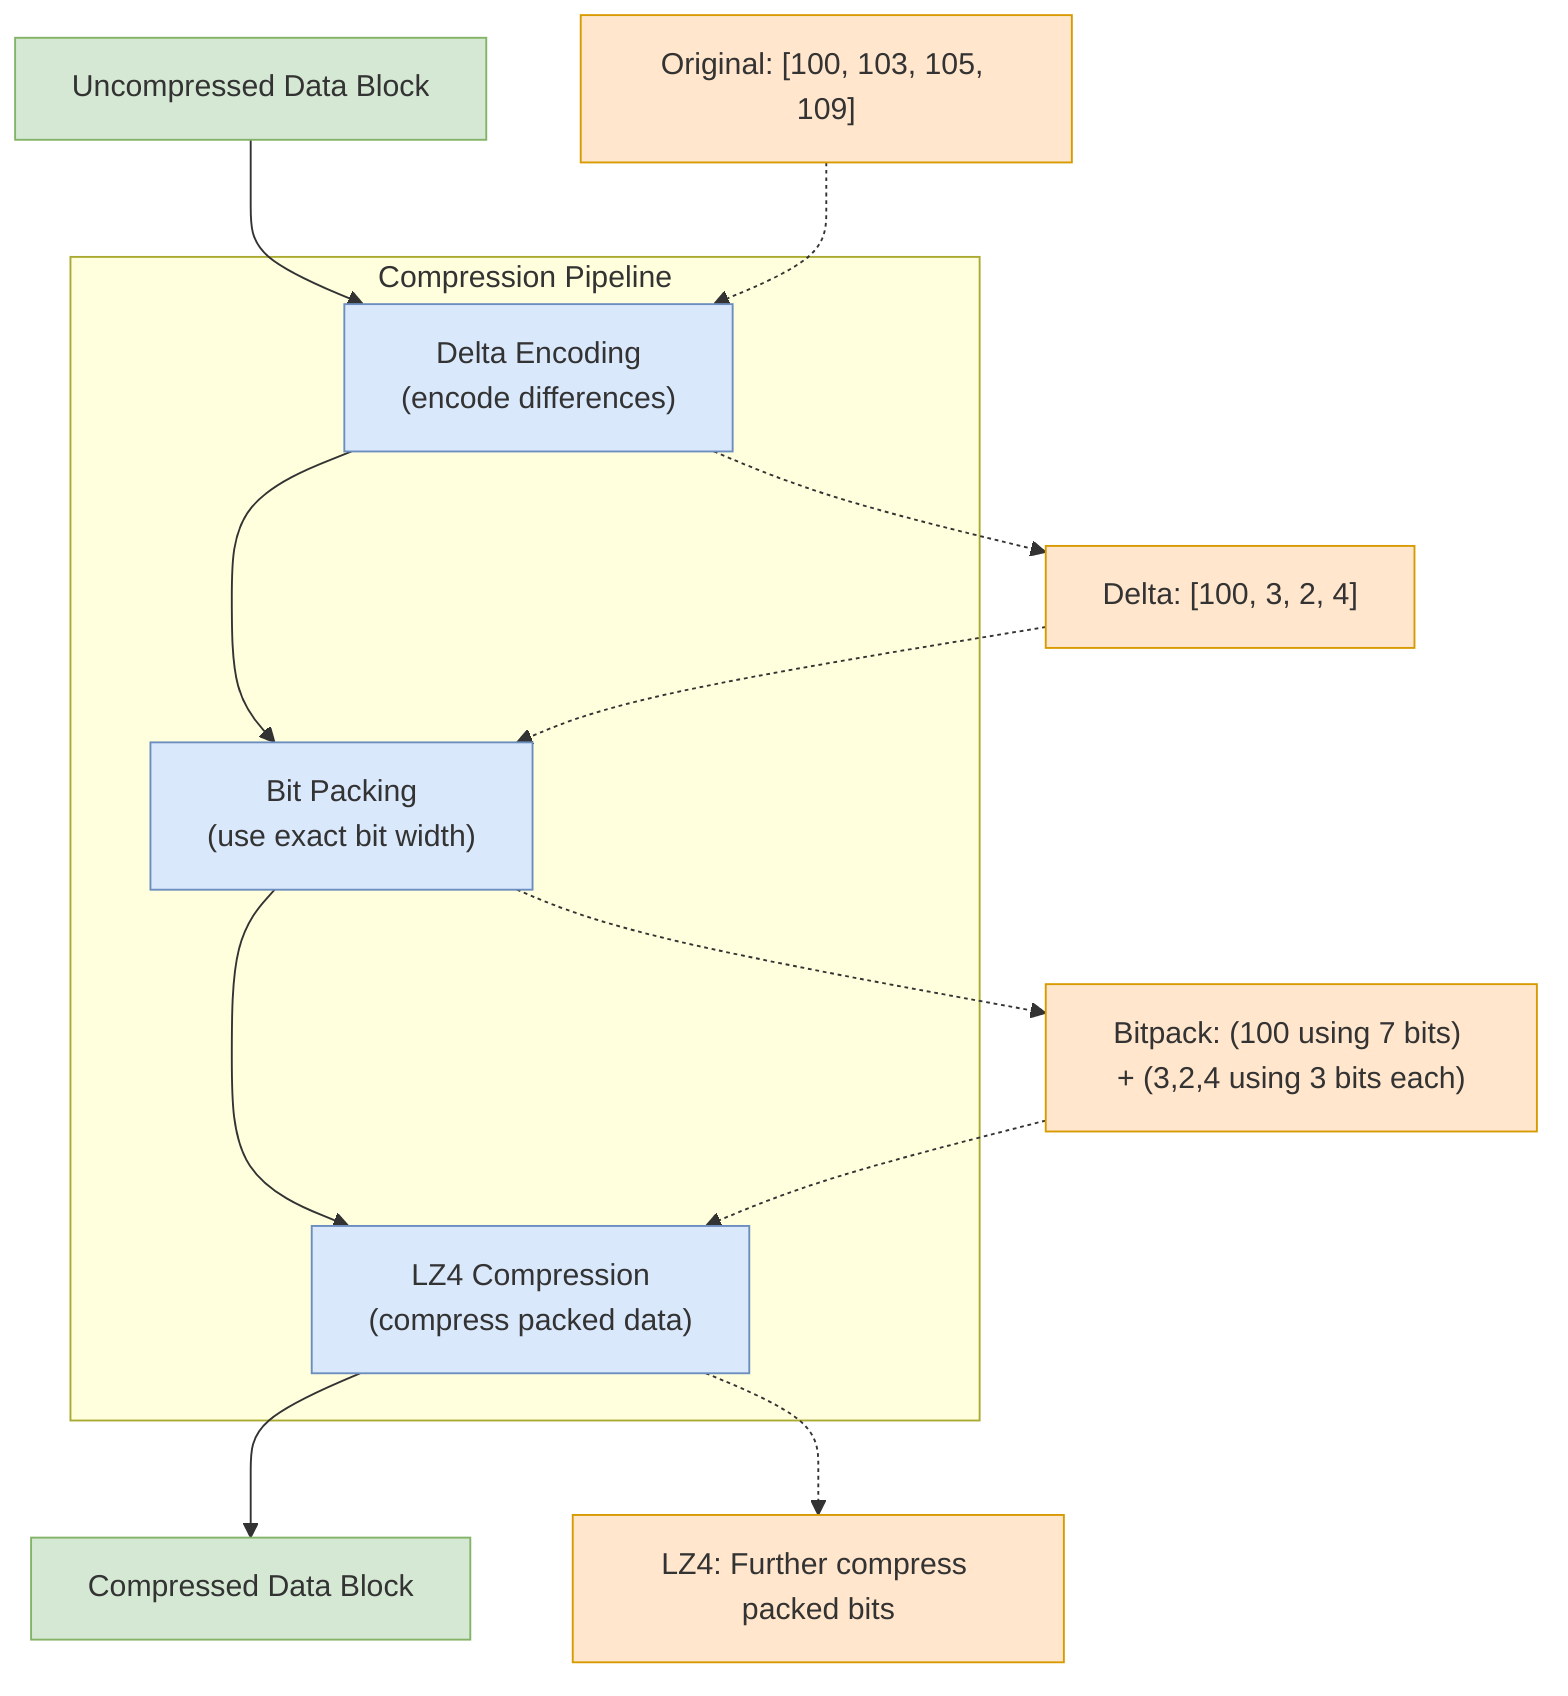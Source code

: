 graph TD
    uncompressed["Uncompressed Data Block"]
    
    subgraph "Compression Pipeline"
        direction TB
        
        delta["Delta Encoding\n(encode differences)"]
        bitpack["Bit Packing\n(use exact bit width)"]
        lz4["LZ4 Compression\n(compress packed data)"]
    end
    
    compressed["Compressed Data Block"]
    
    uncompressed --> delta
    delta --> bitpack
    bitpack --> lz4
    lz4 --> compressed
    
    %% Examples
    example1["Original: [100, 103, 105, 109]"]
    example2["Delta: [100, 3, 2, 4]"]
    example3["Bitpack: (100 using 7 bits) + (3,2,4 using 3 bits each)"]
    example4["LZ4: Further compress packed bits"]
    
    example1 -.-> delta
    delta -.-> example2
    example2 -.-> bitpack
    bitpack -.-> example3
    example3 -.-> lz4
    lz4 -.-> example4
    
    classDef default fill:#f9f9f9,stroke:#333,stroke-width:1px
    classDef data fill:#d5e8d4,stroke:#82b366,stroke-width:1px
    classDef process fill:#dae8fc,stroke:#6c8ebf,stroke-width:1px
    classDef example fill:#ffe6cc,stroke:#d79b00,stroke-width:1px
    
    class uncompressed,compressed data
    class delta,bitpack,lz4 process
    class example1,example2,example3,example4 example